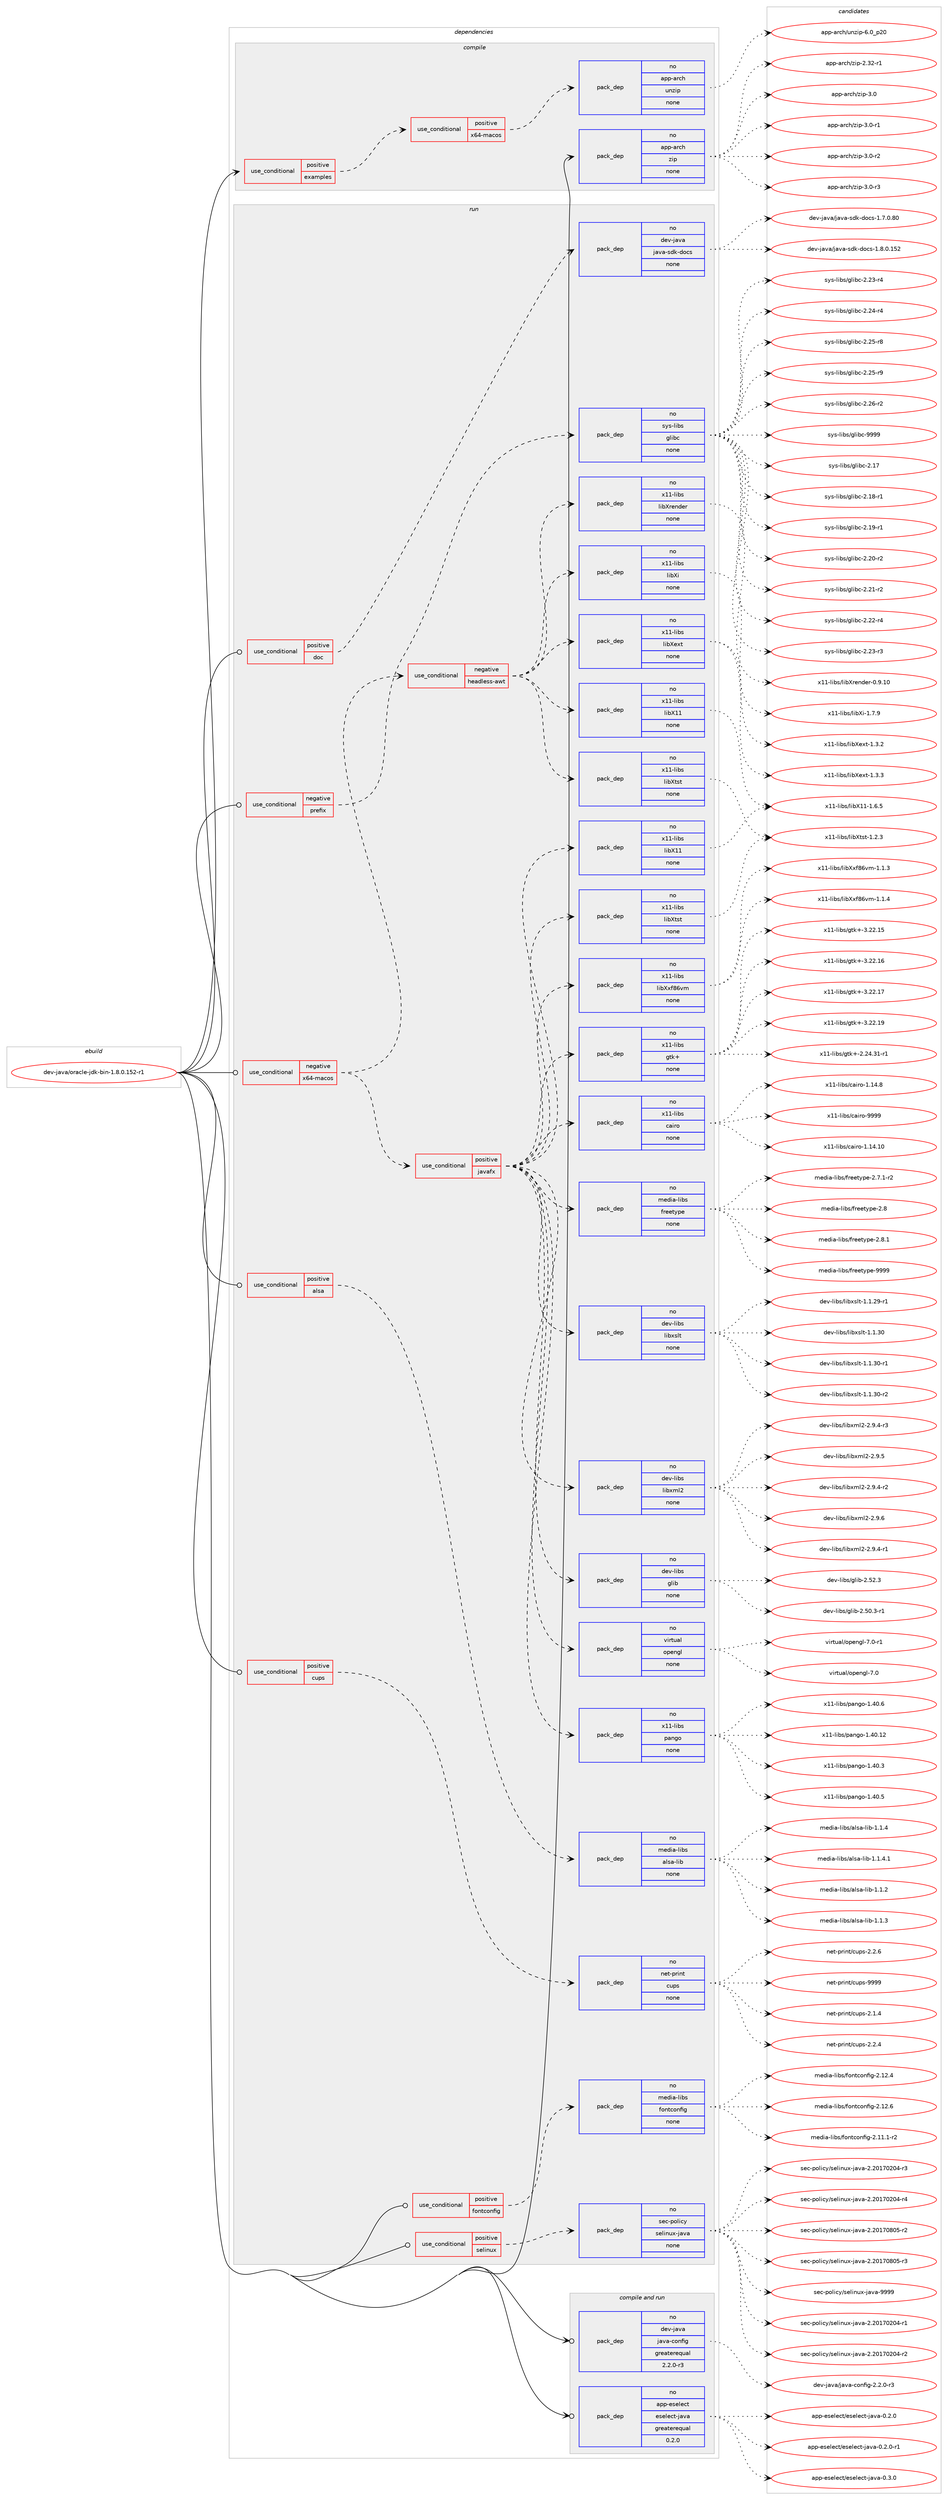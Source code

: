 digraph prolog {

# *************
# Graph options
# *************

newrank=true;
concentrate=true;
compound=true;
graph [rankdir=LR,fontname=Helvetica,fontsize=10,ranksep=1.5];#, ranksep=2.5, nodesep=0.2];
edge  [arrowhead=vee];
node  [fontname=Helvetica,fontsize=10];

# **********
# The ebuild
# **********

subgraph cluster_leftcol {
color=gray;
rank=same;
label=<<i>ebuild</i>>;
id [label="dev-java/oracle-jdk-bin-1.8.0.152-r1", color=red, width=4, href="../dev-java/oracle-jdk-bin-1.8.0.152-r1.svg"];
}

# ****************
# The dependencies
# ****************

subgraph cluster_midcol {
color=gray;
label=<<i>dependencies</i>>;
subgraph cluster_compile {
fillcolor="#eeeeee";
style=filled;
label=<<i>compile</i>>;
subgraph cond22432 {
dependency104055 [label=<<TABLE BORDER="0" CELLBORDER="1" CELLSPACING="0" CELLPADDING="4"><TR><TD ROWSPAN="3" CELLPADDING="10">use_conditional</TD></TR><TR><TD>positive</TD></TR><TR><TD>examples</TD></TR></TABLE>>, shape=none, color=red];
subgraph cond22433 {
dependency104056 [label=<<TABLE BORDER="0" CELLBORDER="1" CELLSPACING="0" CELLPADDING="4"><TR><TD ROWSPAN="3" CELLPADDING="10">use_conditional</TD></TR><TR><TD>positive</TD></TR><TR><TD>x64-macos</TD></TR></TABLE>>, shape=none, color=red];
subgraph pack78591 {
dependency104057 [label=<<TABLE BORDER="0" CELLBORDER="1" CELLSPACING="0" CELLPADDING="4" WIDTH="220"><TR><TD ROWSPAN="6" CELLPADDING="30">pack_dep</TD></TR><TR><TD WIDTH="110">no</TD></TR><TR><TD>app-arch</TD></TR><TR><TD>unzip</TD></TR><TR><TD>none</TD></TR><TR><TD></TD></TR></TABLE>>, shape=none, color=blue];
}
dependency104056:e -> dependency104057:w [weight=20,style="dashed",arrowhead="vee"];
}
dependency104055:e -> dependency104056:w [weight=20,style="dashed",arrowhead="vee"];
}
id:e -> dependency104055:w [weight=20,style="solid",arrowhead="vee"];
subgraph pack78592 {
dependency104058 [label=<<TABLE BORDER="0" CELLBORDER="1" CELLSPACING="0" CELLPADDING="4" WIDTH="220"><TR><TD ROWSPAN="6" CELLPADDING="30">pack_dep</TD></TR><TR><TD WIDTH="110">no</TD></TR><TR><TD>app-arch</TD></TR><TR><TD>zip</TD></TR><TR><TD>none</TD></TR><TR><TD></TD></TR></TABLE>>, shape=none, color=blue];
}
id:e -> dependency104058:w [weight=20,style="solid",arrowhead="vee"];
}
subgraph cluster_compileandrun {
fillcolor="#eeeeee";
style=filled;
label=<<i>compile and run</i>>;
subgraph pack78593 {
dependency104059 [label=<<TABLE BORDER="0" CELLBORDER="1" CELLSPACING="0" CELLPADDING="4" WIDTH="220"><TR><TD ROWSPAN="6" CELLPADDING="30">pack_dep</TD></TR><TR><TD WIDTH="110">no</TD></TR><TR><TD>app-eselect</TD></TR><TR><TD>eselect-java</TD></TR><TR><TD>greaterequal</TD></TR><TR><TD>0.2.0</TD></TR></TABLE>>, shape=none, color=blue];
}
id:e -> dependency104059:w [weight=20,style="solid",arrowhead="odotvee"];
subgraph pack78594 {
dependency104060 [label=<<TABLE BORDER="0" CELLBORDER="1" CELLSPACING="0" CELLPADDING="4" WIDTH="220"><TR><TD ROWSPAN="6" CELLPADDING="30">pack_dep</TD></TR><TR><TD WIDTH="110">no</TD></TR><TR><TD>dev-java</TD></TR><TR><TD>java-config</TD></TR><TR><TD>greaterequal</TD></TR><TR><TD>2.2.0-r3</TD></TR></TABLE>>, shape=none, color=blue];
}
id:e -> dependency104060:w [weight=20,style="solid",arrowhead="odotvee"];
}
subgraph cluster_run {
fillcolor="#eeeeee";
style=filled;
label=<<i>run</i>>;
subgraph cond22434 {
dependency104061 [label=<<TABLE BORDER="0" CELLBORDER="1" CELLSPACING="0" CELLPADDING="4"><TR><TD ROWSPAN="3" CELLPADDING="10">use_conditional</TD></TR><TR><TD>negative</TD></TR><TR><TD>prefix</TD></TR></TABLE>>, shape=none, color=red];
subgraph pack78595 {
dependency104062 [label=<<TABLE BORDER="0" CELLBORDER="1" CELLSPACING="0" CELLPADDING="4" WIDTH="220"><TR><TD ROWSPAN="6" CELLPADDING="30">pack_dep</TD></TR><TR><TD WIDTH="110">no</TD></TR><TR><TD>sys-libs</TD></TR><TR><TD>glibc</TD></TR><TR><TD>none</TD></TR><TR><TD></TD></TR></TABLE>>, shape=none, color=blue];
}
dependency104061:e -> dependency104062:w [weight=20,style="dashed",arrowhead="vee"];
}
id:e -> dependency104061:w [weight=20,style="solid",arrowhead="odot"];
subgraph cond22435 {
dependency104063 [label=<<TABLE BORDER="0" CELLBORDER="1" CELLSPACING="0" CELLPADDING="4"><TR><TD ROWSPAN="3" CELLPADDING="10">use_conditional</TD></TR><TR><TD>negative</TD></TR><TR><TD>x64-macos</TD></TR></TABLE>>, shape=none, color=red];
subgraph cond22436 {
dependency104064 [label=<<TABLE BORDER="0" CELLBORDER="1" CELLSPACING="0" CELLPADDING="4"><TR><TD ROWSPAN="3" CELLPADDING="10">use_conditional</TD></TR><TR><TD>negative</TD></TR><TR><TD>headless-awt</TD></TR></TABLE>>, shape=none, color=red];
subgraph pack78596 {
dependency104065 [label=<<TABLE BORDER="0" CELLBORDER="1" CELLSPACING="0" CELLPADDING="4" WIDTH="220"><TR><TD ROWSPAN="6" CELLPADDING="30">pack_dep</TD></TR><TR><TD WIDTH="110">no</TD></TR><TR><TD>x11-libs</TD></TR><TR><TD>libX11</TD></TR><TR><TD>none</TD></TR><TR><TD></TD></TR></TABLE>>, shape=none, color=blue];
}
dependency104064:e -> dependency104065:w [weight=20,style="dashed",arrowhead="vee"];
subgraph pack78597 {
dependency104066 [label=<<TABLE BORDER="0" CELLBORDER="1" CELLSPACING="0" CELLPADDING="4" WIDTH="220"><TR><TD ROWSPAN="6" CELLPADDING="30">pack_dep</TD></TR><TR><TD WIDTH="110">no</TD></TR><TR><TD>x11-libs</TD></TR><TR><TD>libXext</TD></TR><TR><TD>none</TD></TR><TR><TD></TD></TR></TABLE>>, shape=none, color=blue];
}
dependency104064:e -> dependency104066:w [weight=20,style="dashed",arrowhead="vee"];
subgraph pack78598 {
dependency104067 [label=<<TABLE BORDER="0" CELLBORDER="1" CELLSPACING="0" CELLPADDING="4" WIDTH="220"><TR><TD ROWSPAN="6" CELLPADDING="30">pack_dep</TD></TR><TR><TD WIDTH="110">no</TD></TR><TR><TD>x11-libs</TD></TR><TR><TD>libXi</TD></TR><TR><TD>none</TD></TR><TR><TD></TD></TR></TABLE>>, shape=none, color=blue];
}
dependency104064:e -> dependency104067:w [weight=20,style="dashed",arrowhead="vee"];
subgraph pack78599 {
dependency104068 [label=<<TABLE BORDER="0" CELLBORDER="1" CELLSPACING="0" CELLPADDING="4" WIDTH="220"><TR><TD ROWSPAN="6" CELLPADDING="30">pack_dep</TD></TR><TR><TD WIDTH="110">no</TD></TR><TR><TD>x11-libs</TD></TR><TR><TD>libXrender</TD></TR><TR><TD>none</TD></TR><TR><TD></TD></TR></TABLE>>, shape=none, color=blue];
}
dependency104064:e -> dependency104068:w [weight=20,style="dashed",arrowhead="vee"];
subgraph pack78600 {
dependency104069 [label=<<TABLE BORDER="0" CELLBORDER="1" CELLSPACING="0" CELLPADDING="4" WIDTH="220"><TR><TD ROWSPAN="6" CELLPADDING="30">pack_dep</TD></TR><TR><TD WIDTH="110">no</TD></TR><TR><TD>x11-libs</TD></TR><TR><TD>libXtst</TD></TR><TR><TD>none</TD></TR><TR><TD></TD></TR></TABLE>>, shape=none, color=blue];
}
dependency104064:e -> dependency104069:w [weight=20,style="dashed",arrowhead="vee"];
}
dependency104063:e -> dependency104064:w [weight=20,style="dashed",arrowhead="vee"];
subgraph cond22437 {
dependency104070 [label=<<TABLE BORDER="0" CELLBORDER="1" CELLSPACING="0" CELLPADDING="4"><TR><TD ROWSPAN="3" CELLPADDING="10">use_conditional</TD></TR><TR><TD>positive</TD></TR><TR><TD>javafx</TD></TR></TABLE>>, shape=none, color=red];
subgraph pack78601 {
dependency104071 [label=<<TABLE BORDER="0" CELLBORDER="1" CELLSPACING="0" CELLPADDING="4" WIDTH="220"><TR><TD ROWSPAN="6" CELLPADDING="30">pack_dep</TD></TR><TR><TD WIDTH="110">no</TD></TR><TR><TD>dev-libs</TD></TR><TR><TD>glib</TD></TR><TR><TD>none</TD></TR><TR><TD></TD></TR></TABLE>>, shape=none, color=blue];
}
dependency104070:e -> dependency104071:w [weight=20,style="dashed",arrowhead="vee"];
subgraph pack78602 {
dependency104072 [label=<<TABLE BORDER="0" CELLBORDER="1" CELLSPACING="0" CELLPADDING="4" WIDTH="220"><TR><TD ROWSPAN="6" CELLPADDING="30">pack_dep</TD></TR><TR><TD WIDTH="110">no</TD></TR><TR><TD>dev-libs</TD></TR><TR><TD>libxml2</TD></TR><TR><TD>none</TD></TR><TR><TD></TD></TR></TABLE>>, shape=none, color=blue];
}
dependency104070:e -> dependency104072:w [weight=20,style="dashed",arrowhead="vee"];
subgraph pack78603 {
dependency104073 [label=<<TABLE BORDER="0" CELLBORDER="1" CELLSPACING="0" CELLPADDING="4" WIDTH="220"><TR><TD ROWSPAN="6" CELLPADDING="30">pack_dep</TD></TR><TR><TD WIDTH="110">no</TD></TR><TR><TD>dev-libs</TD></TR><TR><TD>libxslt</TD></TR><TR><TD>none</TD></TR><TR><TD></TD></TR></TABLE>>, shape=none, color=blue];
}
dependency104070:e -> dependency104073:w [weight=20,style="dashed",arrowhead="vee"];
subgraph pack78604 {
dependency104074 [label=<<TABLE BORDER="0" CELLBORDER="1" CELLSPACING="0" CELLPADDING="4" WIDTH="220"><TR><TD ROWSPAN="6" CELLPADDING="30">pack_dep</TD></TR><TR><TD WIDTH="110">no</TD></TR><TR><TD>media-libs</TD></TR><TR><TD>freetype</TD></TR><TR><TD>none</TD></TR><TR><TD></TD></TR></TABLE>>, shape=none, color=blue];
}
dependency104070:e -> dependency104074:w [weight=20,style="dashed",arrowhead="vee"];
subgraph pack78605 {
dependency104075 [label=<<TABLE BORDER="0" CELLBORDER="1" CELLSPACING="0" CELLPADDING="4" WIDTH="220"><TR><TD ROWSPAN="6" CELLPADDING="30">pack_dep</TD></TR><TR><TD WIDTH="110">no</TD></TR><TR><TD>x11-libs</TD></TR><TR><TD>cairo</TD></TR><TR><TD>none</TD></TR><TR><TD></TD></TR></TABLE>>, shape=none, color=blue];
}
dependency104070:e -> dependency104075:w [weight=20,style="dashed",arrowhead="vee"];
subgraph pack78606 {
dependency104076 [label=<<TABLE BORDER="0" CELLBORDER="1" CELLSPACING="0" CELLPADDING="4" WIDTH="220"><TR><TD ROWSPAN="6" CELLPADDING="30">pack_dep</TD></TR><TR><TD WIDTH="110">no</TD></TR><TR><TD>x11-libs</TD></TR><TR><TD>gtk+</TD></TR><TR><TD>none</TD></TR><TR><TD></TD></TR></TABLE>>, shape=none, color=blue];
}
dependency104070:e -> dependency104076:w [weight=20,style="dashed",arrowhead="vee"];
subgraph pack78607 {
dependency104077 [label=<<TABLE BORDER="0" CELLBORDER="1" CELLSPACING="0" CELLPADDING="4" WIDTH="220"><TR><TD ROWSPAN="6" CELLPADDING="30">pack_dep</TD></TR><TR><TD WIDTH="110">no</TD></TR><TR><TD>x11-libs</TD></TR><TR><TD>libX11</TD></TR><TR><TD>none</TD></TR><TR><TD></TD></TR></TABLE>>, shape=none, color=blue];
}
dependency104070:e -> dependency104077:w [weight=20,style="dashed",arrowhead="vee"];
subgraph pack78608 {
dependency104078 [label=<<TABLE BORDER="0" CELLBORDER="1" CELLSPACING="0" CELLPADDING="4" WIDTH="220"><TR><TD ROWSPAN="6" CELLPADDING="30">pack_dep</TD></TR><TR><TD WIDTH="110">no</TD></TR><TR><TD>x11-libs</TD></TR><TR><TD>libXtst</TD></TR><TR><TD>none</TD></TR><TR><TD></TD></TR></TABLE>>, shape=none, color=blue];
}
dependency104070:e -> dependency104078:w [weight=20,style="dashed",arrowhead="vee"];
subgraph pack78609 {
dependency104079 [label=<<TABLE BORDER="0" CELLBORDER="1" CELLSPACING="0" CELLPADDING="4" WIDTH="220"><TR><TD ROWSPAN="6" CELLPADDING="30">pack_dep</TD></TR><TR><TD WIDTH="110">no</TD></TR><TR><TD>x11-libs</TD></TR><TR><TD>libXxf86vm</TD></TR><TR><TD>none</TD></TR><TR><TD></TD></TR></TABLE>>, shape=none, color=blue];
}
dependency104070:e -> dependency104079:w [weight=20,style="dashed",arrowhead="vee"];
subgraph pack78610 {
dependency104080 [label=<<TABLE BORDER="0" CELLBORDER="1" CELLSPACING="0" CELLPADDING="4" WIDTH="220"><TR><TD ROWSPAN="6" CELLPADDING="30">pack_dep</TD></TR><TR><TD WIDTH="110">no</TD></TR><TR><TD>x11-libs</TD></TR><TR><TD>pango</TD></TR><TR><TD>none</TD></TR><TR><TD></TD></TR></TABLE>>, shape=none, color=blue];
}
dependency104070:e -> dependency104080:w [weight=20,style="dashed",arrowhead="vee"];
subgraph pack78611 {
dependency104081 [label=<<TABLE BORDER="0" CELLBORDER="1" CELLSPACING="0" CELLPADDING="4" WIDTH="220"><TR><TD ROWSPAN="6" CELLPADDING="30">pack_dep</TD></TR><TR><TD WIDTH="110">no</TD></TR><TR><TD>virtual</TD></TR><TR><TD>opengl</TD></TR><TR><TD>none</TD></TR><TR><TD></TD></TR></TABLE>>, shape=none, color=blue];
}
dependency104070:e -> dependency104081:w [weight=20,style="dashed",arrowhead="vee"];
}
dependency104063:e -> dependency104070:w [weight=20,style="dashed",arrowhead="vee"];
}
id:e -> dependency104063:w [weight=20,style="solid",arrowhead="odot"];
subgraph cond22438 {
dependency104082 [label=<<TABLE BORDER="0" CELLBORDER="1" CELLSPACING="0" CELLPADDING="4"><TR><TD ROWSPAN="3" CELLPADDING="10">use_conditional</TD></TR><TR><TD>positive</TD></TR><TR><TD>alsa</TD></TR></TABLE>>, shape=none, color=red];
subgraph pack78612 {
dependency104083 [label=<<TABLE BORDER="0" CELLBORDER="1" CELLSPACING="0" CELLPADDING="4" WIDTH="220"><TR><TD ROWSPAN="6" CELLPADDING="30">pack_dep</TD></TR><TR><TD WIDTH="110">no</TD></TR><TR><TD>media-libs</TD></TR><TR><TD>alsa-lib</TD></TR><TR><TD>none</TD></TR><TR><TD></TD></TR></TABLE>>, shape=none, color=blue];
}
dependency104082:e -> dependency104083:w [weight=20,style="dashed",arrowhead="vee"];
}
id:e -> dependency104082:w [weight=20,style="solid",arrowhead="odot"];
subgraph cond22439 {
dependency104084 [label=<<TABLE BORDER="0" CELLBORDER="1" CELLSPACING="0" CELLPADDING="4"><TR><TD ROWSPAN="3" CELLPADDING="10">use_conditional</TD></TR><TR><TD>positive</TD></TR><TR><TD>cups</TD></TR></TABLE>>, shape=none, color=red];
subgraph pack78613 {
dependency104085 [label=<<TABLE BORDER="0" CELLBORDER="1" CELLSPACING="0" CELLPADDING="4" WIDTH="220"><TR><TD ROWSPAN="6" CELLPADDING="30">pack_dep</TD></TR><TR><TD WIDTH="110">no</TD></TR><TR><TD>net-print</TD></TR><TR><TD>cups</TD></TR><TR><TD>none</TD></TR><TR><TD></TD></TR></TABLE>>, shape=none, color=blue];
}
dependency104084:e -> dependency104085:w [weight=20,style="dashed",arrowhead="vee"];
}
id:e -> dependency104084:w [weight=20,style="solid",arrowhead="odot"];
subgraph cond22440 {
dependency104086 [label=<<TABLE BORDER="0" CELLBORDER="1" CELLSPACING="0" CELLPADDING="4"><TR><TD ROWSPAN="3" CELLPADDING="10">use_conditional</TD></TR><TR><TD>positive</TD></TR><TR><TD>doc</TD></TR></TABLE>>, shape=none, color=red];
subgraph pack78614 {
dependency104087 [label=<<TABLE BORDER="0" CELLBORDER="1" CELLSPACING="0" CELLPADDING="4" WIDTH="220"><TR><TD ROWSPAN="6" CELLPADDING="30">pack_dep</TD></TR><TR><TD WIDTH="110">no</TD></TR><TR><TD>dev-java</TD></TR><TR><TD>java-sdk-docs</TD></TR><TR><TD>none</TD></TR><TR><TD></TD></TR></TABLE>>, shape=none, color=blue];
}
dependency104086:e -> dependency104087:w [weight=20,style="dashed",arrowhead="vee"];
}
id:e -> dependency104086:w [weight=20,style="solid",arrowhead="odot"];
subgraph cond22441 {
dependency104088 [label=<<TABLE BORDER="0" CELLBORDER="1" CELLSPACING="0" CELLPADDING="4"><TR><TD ROWSPAN="3" CELLPADDING="10">use_conditional</TD></TR><TR><TD>positive</TD></TR><TR><TD>fontconfig</TD></TR></TABLE>>, shape=none, color=red];
subgraph pack78615 {
dependency104089 [label=<<TABLE BORDER="0" CELLBORDER="1" CELLSPACING="0" CELLPADDING="4" WIDTH="220"><TR><TD ROWSPAN="6" CELLPADDING="30">pack_dep</TD></TR><TR><TD WIDTH="110">no</TD></TR><TR><TD>media-libs</TD></TR><TR><TD>fontconfig</TD></TR><TR><TD>none</TD></TR><TR><TD></TD></TR></TABLE>>, shape=none, color=blue];
}
dependency104088:e -> dependency104089:w [weight=20,style="dashed",arrowhead="vee"];
}
id:e -> dependency104088:w [weight=20,style="solid",arrowhead="odot"];
subgraph cond22442 {
dependency104090 [label=<<TABLE BORDER="0" CELLBORDER="1" CELLSPACING="0" CELLPADDING="4"><TR><TD ROWSPAN="3" CELLPADDING="10">use_conditional</TD></TR><TR><TD>positive</TD></TR><TR><TD>selinux</TD></TR></TABLE>>, shape=none, color=red];
subgraph pack78616 {
dependency104091 [label=<<TABLE BORDER="0" CELLBORDER="1" CELLSPACING="0" CELLPADDING="4" WIDTH="220"><TR><TD ROWSPAN="6" CELLPADDING="30">pack_dep</TD></TR><TR><TD WIDTH="110">no</TD></TR><TR><TD>sec-policy</TD></TR><TR><TD>selinux-java</TD></TR><TR><TD>none</TD></TR><TR><TD></TD></TR></TABLE>>, shape=none, color=blue];
}
dependency104090:e -> dependency104091:w [weight=20,style="dashed",arrowhead="vee"];
}
id:e -> dependency104090:w [weight=20,style="solid",arrowhead="odot"];
}
}

# **************
# The candidates
# **************

subgraph cluster_choices {
rank=same;
color=gray;
label=<<i>candidates</i>>;

subgraph choice78591 {
color=black;
nodesep=1;
choice971121124597114991044711711012210511245544648951125048 [label="app-arch/unzip-6.0_p20", color=red, width=4,href="../app-arch/unzip-6.0_p20.svg"];
dependency104057:e -> choice971121124597114991044711711012210511245544648951125048:w [style=dotted,weight="100"];
}
subgraph choice78592 {
color=black;
nodesep=1;
choice971121124597114991044712210511245504651504511449 [label="app-arch/zip-2.32-r1", color=red, width=4,href="../app-arch/zip-2.32-r1.svg"];
choice971121124597114991044712210511245514648 [label="app-arch/zip-3.0", color=red, width=4,href="../app-arch/zip-3.0.svg"];
choice9711211245971149910447122105112455146484511449 [label="app-arch/zip-3.0-r1", color=red, width=4,href="../app-arch/zip-3.0-r1.svg"];
choice9711211245971149910447122105112455146484511450 [label="app-arch/zip-3.0-r2", color=red, width=4,href="../app-arch/zip-3.0-r2.svg"];
choice9711211245971149910447122105112455146484511451 [label="app-arch/zip-3.0-r3", color=red, width=4,href="../app-arch/zip-3.0-r3.svg"];
dependency104058:e -> choice971121124597114991044712210511245504651504511449:w [style=dotted,weight="100"];
dependency104058:e -> choice971121124597114991044712210511245514648:w [style=dotted,weight="100"];
dependency104058:e -> choice9711211245971149910447122105112455146484511449:w [style=dotted,weight="100"];
dependency104058:e -> choice9711211245971149910447122105112455146484511450:w [style=dotted,weight="100"];
dependency104058:e -> choice9711211245971149910447122105112455146484511451:w [style=dotted,weight="100"];
}
subgraph choice78593 {
color=black;
nodesep=1;
choice9711211245101115101108101991164710111510110810199116451069711897454846504648 [label="app-eselect/eselect-java-0.2.0", color=red, width=4,href="../app-eselect/eselect-java-0.2.0.svg"];
choice97112112451011151011081019911647101115101108101991164510697118974548465046484511449 [label="app-eselect/eselect-java-0.2.0-r1", color=red, width=4,href="../app-eselect/eselect-java-0.2.0-r1.svg"];
choice9711211245101115101108101991164710111510110810199116451069711897454846514648 [label="app-eselect/eselect-java-0.3.0", color=red, width=4,href="../app-eselect/eselect-java-0.3.0.svg"];
dependency104059:e -> choice9711211245101115101108101991164710111510110810199116451069711897454846504648:w [style=dotted,weight="100"];
dependency104059:e -> choice97112112451011151011081019911647101115101108101991164510697118974548465046484511449:w [style=dotted,weight="100"];
dependency104059:e -> choice9711211245101115101108101991164710111510110810199116451069711897454846514648:w [style=dotted,weight="100"];
}
subgraph choice78594 {
color=black;
nodesep=1;
choice10010111845106971189747106971189745991111101021051034550465046484511451 [label="dev-java/java-config-2.2.0-r3", color=red, width=4,href="../dev-java/java-config-2.2.0-r3.svg"];
dependency104060:e -> choice10010111845106971189747106971189745991111101021051034550465046484511451:w [style=dotted,weight="100"];
}
subgraph choice78595 {
color=black;
nodesep=1;
choice11512111545108105981154710310810598994550464955 [label="sys-libs/glibc-2.17", color=red, width=4,href="../sys-libs/glibc-2.17.svg"];
choice115121115451081059811547103108105989945504649564511449 [label="sys-libs/glibc-2.18-r1", color=red, width=4,href="../sys-libs/glibc-2.18-r1.svg"];
choice115121115451081059811547103108105989945504649574511449 [label="sys-libs/glibc-2.19-r1", color=red, width=4,href="../sys-libs/glibc-2.19-r1.svg"];
choice115121115451081059811547103108105989945504650484511450 [label="sys-libs/glibc-2.20-r2", color=red, width=4,href="../sys-libs/glibc-2.20-r2.svg"];
choice115121115451081059811547103108105989945504650494511450 [label="sys-libs/glibc-2.21-r2", color=red, width=4,href="../sys-libs/glibc-2.21-r2.svg"];
choice115121115451081059811547103108105989945504650504511452 [label="sys-libs/glibc-2.22-r4", color=red, width=4,href="../sys-libs/glibc-2.22-r4.svg"];
choice115121115451081059811547103108105989945504650514511451 [label="sys-libs/glibc-2.23-r3", color=red, width=4,href="../sys-libs/glibc-2.23-r3.svg"];
choice115121115451081059811547103108105989945504650514511452 [label="sys-libs/glibc-2.23-r4", color=red, width=4,href="../sys-libs/glibc-2.23-r4.svg"];
choice115121115451081059811547103108105989945504650524511452 [label="sys-libs/glibc-2.24-r4", color=red, width=4,href="../sys-libs/glibc-2.24-r4.svg"];
choice115121115451081059811547103108105989945504650534511456 [label="sys-libs/glibc-2.25-r8", color=red, width=4,href="../sys-libs/glibc-2.25-r8.svg"];
choice115121115451081059811547103108105989945504650534511457 [label="sys-libs/glibc-2.25-r9", color=red, width=4,href="../sys-libs/glibc-2.25-r9.svg"];
choice115121115451081059811547103108105989945504650544511450 [label="sys-libs/glibc-2.26-r2", color=red, width=4,href="../sys-libs/glibc-2.26-r2.svg"];
choice11512111545108105981154710310810598994557575757 [label="sys-libs/glibc-9999", color=red, width=4,href="../sys-libs/glibc-9999.svg"];
dependency104062:e -> choice11512111545108105981154710310810598994550464955:w [style=dotted,weight="100"];
dependency104062:e -> choice115121115451081059811547103108105989945504649564511449:w [style=dotted,weight="100"];
dependency104062:e -> choice115121115451081059811547103108105989945504649574511449:w [style=dotted,weight="100"];
dependency104062:e -> choice115121115451081059811547103108105989945504650484511450:w [style=dotted,weight="100"];
dependency104062:e -> choice115121115451081059811547103108105989945504650494511450:w [style=dotted,weight="100"];
dependency104062:e -> choice115121115451081059811547103108105989945504650504511452:w [style=dotted,weight="100"];
dependency104062:e -> choice115121115451081059811547103108105989945504650514511451:w [style=dotted,weight="100"];
dependency104062:e -> choice115121115451081059811547103108105989945504650514511452:w [style=dotted,weight="100"];
dependency104062:e -> choice115121115451081059811547103108105989945504650524511452:w [style=dotted,weight="100"];
dependency104062:e -> choice115121115451081059811547103108105989945504650534511456:w [style=dotted,weight="100"];
dependency104062:e -> choice115121115451081059811547103108105989945504650534511457:w [style=dotted,weight="100"];
dependency104062:e -> choice115121115451081059811547103108105989945504650544511450:w [style=dotted,weight="100"];
dependency104062:e -> choice11512111545108105981154710310810598994557575757:w [style=dotted,weight="100"];
}
subgraph choice78596 {
color=black;
nodesep=1;
choice120494945108105981154710810598884949454946544653 [label="x11-libs/libX11-1.6.5", color=red, width=4,href="../x11-libs/libX11-1.6.5.svg"];
dependency104065:e -> choice120494945108105981154710810598884949454946544653:w [style=dotted,weight="100"];
}
subgraph choice78597 {
color=black;
nodesep=1;
choice12049494510810598115471081059888101120116454946514650 [label="x11-libs/libXext-1.3.2", color=red, width=4,href="../x11-libs/libXext-1.3.2.svg"];
choice12049494510810598115471081059888101120116454946514651 [label="x11-libs/libXext-1.3.3", color=red, width=4,href="../x11-libs/libXext-1.3.3.svg"];
dependency104066:e -> choice12049494510810598115471081059888101120116454946514650:w [style=dotted,weight="100"];
dependency104066:e -> choice12049494510810598115471081059888101120116454946514651:w [style=dotted,weight="100"];
}
subgraph choice78598 {
color=black;
nodesep=1;
choice12049494510810598115471081059888105454946554657 [label="x11-libs/libXi-1.7.9", color=red, width=4,href="../x11-libs/libXi-1.7.9.svg"];
dependency104067:e -> choice12049494510810598115471081059888105454946554657:w [style=dotted,weight="100"];
}
subgraph choice78599 {
color=black;
nodesep=1;
choice1204949451081059811547108105988811410111010010111445484657464948 [label="x11-libs/libXrender-0.9.10", color=red, width=4,href="../x11-libs/libXrender-0.9.10.svg"];
dependency104068:e -> choice1204949451081059811547108105988811410111010010111445484657464948:w [style=dotted,weight="100"];
}
subgraph choice78600 {
color=black;
nodesep=1;
choice12049494510810598115471081059888116115116454946504651 [label="x11-libs/libXtst-1.2.3", color=red, width=4,href="../x11-libs/libXtst-1.2.3.svg"];
dependency104069:e -> choice12049494510810598115471081059888116115116454946504651:w [style=dotted,weight="100"];
}
subgraph choice78601 {
color=black;
nodesep=1;
choice10010111845108105981154710310810598455046534846514511449 [label="dev-libs/glib-2.50.3-r1", color=red, width=4,href="../dev-libs/glib-2.50.3-r1.svg"];
choice1001011184510810598115471031081059845504653504651 [label="dev-libs/glib-2.52.3", color=red, width=4,href="../dev-libs/glib-2.52.3.svg"];
dependency104071:e -> choice10010111845108105981154710310810598455046534846514511449:w [style=dotted,weight="100"];
dependency104071:e -> choice1001011184510810598115471031081059845504653504651:w [style=dotted,weight="100"];
}
subgraph choice78602 {
color=black;
nodesep=1;
choice10010111845108105981154710810598120109108504550465746524511449 [label="dev-libs/libxml2-2.9.4-r1", color=red, width=4,href="../dev-libs/libxml2-2.9.4-r1.svg"];
choice10010111845108105981154710810598120109108504550465746524511450 [label="dev-libs/libxml2-2.9.4-r2", color=red, width=4,href="../dev-libs/libxml2-2.9.4-r2.svg"];
choice10010111845108105981154710810598120109108504550465746524511451 [label="dev-libs/libxml2-2.9.4-r3", color=red, width=4,href="../dev-libs/libxml2-2.9.4-r3.svg"];
choice1001011184510810598115471081059812010910850455046574653 [label="dev-libs/libxml2-2.9.5", color=red, width=4,href="../dev-libs/libxml2-2.9.5.svg"];
choice1001011184510810598115471081059812010910850455046574654 [label="dev-libs/libxml2-2.9.6", color=red, width=4,href="../dev-libs/libxml2-2.9.6.svg"];
dependency104072:e -> choice10010111845108105981154710810598120109108504550465746524511449:w [style=dotted,weight="100"];
dependency104072:e -> choice10010111845108105981154710810598120109108504550465746524511450:w [style=dotted,weight="100"];
dependency104072:e -> choice10010111845108105981154710810598120109108504550465746524511451:w [style=dotted,weight="100"];
dependency104072:e -> choice1001011184510810598115471081059812010910850455046574653:w [style=dotted,weight="100"];
dependency104072:e -> choice1001011184510810598115471081059812010910850455046574654:w [style=dotted,weight="100"];
}
subgraph choice78603 {
color=black;
nodesep=1;
choice10010111845108105981154710810598120115108116454946494650574511449 [label="dev-libs/libxslt-1.1.29-r1", color=red, width=4,href="../dev-libs/libxslt-1.1.29-r1.svg"];
choice1001011184510810598115471081059812011510811645494649465148 [label="dev-libs/libxslt-1.1.30", color=red, width=4,href="../dev-libs/libxslt-1.1.30.svg"];
choice10010111845108105981154710810598120115108116454946494651484511449 [label="dev-libs/libxslt-1.1.30-r1", color=red, width=4,href="../dev-libs/libxslt-1.1.30-r1.svg"];
choice10010111845108105981154710810598120115108116454946494651484511450 [label="dev-libs/libxslt-1.1.30-r2", color=red, width=4,href="../dev-libs/libxslt-1.1.30-r2.svg"];
dependency104073:e -> choice10010111845108105981154710810598120115108116454946494650574511449:w [style=dotted,weight="100"];
dependency104073:e -> choice1001011184510810598115471081059812011510811645494649465148:w [style=dotted,weight="100"];
dependency104073:e -> choice10010111845108105981154710810598120115108116454946494651484511449:w [style=dotted,weight="100"];
dependency104073:e -> choice10010111845108105981154710810598120115108116454946494651484511450:w [style=dotted,weight="100"];
}
subgraph choice78604 {
color=black;
nodesep=1;
choice109101100105974510810598115471021141011011161211121014550465546494511450 [label="media-libs/freetype-2.7.1-r2", color=red, width=4,href="../media-libs/freetype-2.7.1-r2.svg"];
choice1091011001059745108105981154710211410110111612111210145504656 [label="media-libs/freetype-2.8", color=red, width=4,href="../media-libs/freetype-2.8.svg"];
choice10910110010597451081059811547102114101101116121112101455046564649 [label="media-libs/freetype-2.8.1", color=red, width=4,href="../media-libs/freetype-2.8.1.svg"];
choice109101100105974510810598115471021141011011161211121014557575757 [label="media-libs/freetype-9999", color=red, width=4,href="../media-libs/freetype-9999.svg"];
dependency104074:e -> choice109101100105974510810598115471021141011011161211121014550465546494511450:w [style=dotted,weight="100"];
dependency104074:e -> choice1091011001059745108105981154710211410110111612111210145504656:w [style=dotted,weight="100"];
dependency104074:e -> choice10910110010597451081059811547102114101101116121112101455046564649:w [style=dotted,weight="100"];
dependency104074:e -> choice109101100105974510810598115471021141011011161211121014557575757:w [style=dotted,weight="100"];
}
subgraph choice78605 {
color=black;
nodesep=1;
choice120494945108105981154799971051141114549464952464948 [label="x11-libs/cairo-1.14.10", color=red, width=4,href="../x11-libs/cairo-1.14.10.svg"];
choice1204949451081059811547999710511411145494649524656 [label="x11-libs/cairo-1.14.8", color=red, width=4,href="../x11-libs/cairo-1.14.8.svg"];
choice120494945108105981154799971051141114557575757 [label="x11-libs/cairo-9999", color=red, width=4,href="../x11-libs/cairo-9999.svg"];
dependency104075:e -> choice120494945108105981154799971051141114549464952464948:w [style=dotted,weight="100"];
dependency104075:e -> choice1204949451081059811547999710511411145494649524656:w [style=dotted,weight="100"];
dependency104075:e -> choice120494945108105981154799971051141114557575757:w [style=dotted,weight="100"];
}
subgraph choice78606 {
color=black;
nodesep=1;
choice12049494510810598115471031161074345504650524651494511449 [label="x11-libs/gtk+-2.24.31-r1", color=red, width=4,href="../x11-libs/gtk+-2.24.31-r1.svg"];
choice1204949451081059811547103116107434551465050464953 [label="x11-libs/gtk+-3.22.15", color=red, width=4,href="../x11-libs/gtk+-3.22.15.svg"];
choice1204949451081059811547103116107434551465050464954 [label="x11-libs/gtk+-3.22.16", color=red, width=4,href="../x11-libs/gtk+-3.22.16.svg"];
choice1204949451081059811547103116107434551465050464955 [label="x11-libs/gtk+-3.22.17", color=red, width=4,href="../x11-libs/gtk+-3.22.17.svg"];
choice1204949451081059811547103116107434551465050464957 [label="x11-libs/gtk+-3.22.19", color=red, width=4,href="../x11-libs/gtk+-3.22.19.svg"];
dependency104076:e -> choice12049494510810598115471031161074345504650524651494511449:w [style=dotted,weight="100"];
dependency104076:e -> choice1204949451081059811547103116107434551465050464953:w [style=dotted,weight="100"];
dependency104076:e -> choice1204949451081059811547103116107434551465050464954:w [style=dotted,weight="100"];
dependency104076:e -> choice1204949451081059811547103116107434551465050464955:w [style=dotted,weight="100"];
dependency104076:e -> choice1204949451081059811547103116107434551465050464957:w [style=dotted,weight="100"];
}
subgraph choice78607 {
color=black;
nodesep=1;
choice120494945108105981154710810598884949454946544653 [label="x11-libs/libX11-1.6.5", color=red, width=4,href="../x11-libs/libX11-1.6.5.svg"];
dependency104077:e -> choice120494945108105981154710810598884949454946544653:w [style=dotted,weight="100"];
}
subgraph choice78608 {
color=black;
nodesep=1;
choice12049494510810598115471081059888116115116454946504651 [label="x11-libs/libXtst-1.2.3", color=red, width=4,href="../x11-libs/libXtst-1.2.3.svg"];
dependency104078:e -> choice12049494510810598115471081059888116115116454946504651:w [style=dotted,weight="100"];
}
subgraph choice78609 {
color=black;
nodesep=1;
choice120494945108105981154710810598881201025654118109454946494651 [label="x11-libs/libXxf86vm-1.1.3", color=red, width=4,href="../x11-libs/libXxf86vm-1.1.3.svg"];
choice120494945108105981154710810598881201025654118109454946494652 [label="x11-libs/libXxf86vm-1.1.4", color=red, width=4,href="../x11-libs/libXxf86vm-1.1.4.svg"];
dependency104079:e -> choice120494945108105981154710810598881201025654118109454946494651:w [style=dotted,weight="100"];
dependency104079:e -> choice120494945108105981154710810598881201025654118109454946494652:w [style=dotted,weight="100"];
}
subgraph choice78610 {
color=black;
nodesep=1;
choice1204949451081059811547112971101031114549465248464950 [label="x11-libs/pango-1.40.12", color=red, width=4,href="../x11-libs/pango-1.40.12.svg"];
choice12049494510810598115471129711010311145494652484651 [label="x11-libs/pango-1.40.3", color=red, width=4,href="../x11-libs/pango-1.40.3.svg"];
choice12049494510810598115471129711010311145494652484653 [label="x11-libs/pango-1.40.5", color=red, width=4,href="../x11-libs/pango-1.40.5.svg"];
choice12049494510810598115471129711010311145494652484654 [label="x11-libs/pango-1.40.6", color=red, width=4,href="../x11-libs/pango-1.40.6.svg"];
dependency104080:e -> choice1204949451081059811547112971101031114549465248464950:w [style=dotted,weight="100"];
dependency104080:e -> choice12049494510810598115471129711010311145494652484651:w [style=dotted,weight="100"];
dependency104080:e -> choice12049494510810598115471129711010311145494652484653:w [style=dotted,weight="100"];
dependency104080:e -> choice12049494510810598115471129711010311145494652484654:w [style=dotted,weight="100"];
}
subgraph choice78611 {
color=black;
nodesep=1;
choice118105114116117971084711111210111010310845554648 [label="virtual/opengl-7.0", color=red, width=4,href="../virtual/opengl-7.0.svg"];
choice1181051141161179710847111112101110103108455546484511449 [label="virtual/opengl-7.0-r1", color=red, width=4,href="../virtual/opengl-7.0-r1.svg"];
dependency104081:e -> choice118105114116117971084711111210111010310845554648:w [style=dotted,weight="100"];
dependency104081:e -> choice1181051141161179710847111112101110103108455546484511449:w [style=dotted,weight="100"];
}
subgraph choice78612 {
color=black;
nodesep=1;
choice1091011001059745108105981154797108115974510810598454946494650 [label="media-libs/alsa-lib-1.1.2", color=red, width=4,href="../media-libs/alsa-lib-1.1.2.svg"];
choice1091011001059745108105981154797108115974510810598454946494651 [label="media-libs/alsa-lib-1.1.3", color=red, width=4,href="../media-libs/alsa-lib-1.1.3.svg"];
choice1091011001059745108105981154797108115974510810598454946494652 [label="media-libs/alsa-lib-1.1.4", color=red, width=4,href="../media-libs/alsa-lib-1.1.4.svg"];
choice10910110010597451081059811547971081159745108105984549464946524649 [label="media-libs/alsa-lib-1.1.4.1", color=red, width=4,href="../media-libs/alsa-lib-1.1.4.1.svg"];
dependency104083:e -> choice1091011001059745108105981154797108115974510810598454946494650:w [style=dotted,weight="100"];
dependency104083:e -> choice1091011001059745108105981154797108115974510810598454946494651:w [style=dotted,weight="100"];
dependency104083:e -> choice1091011001059745108105981154797108115974510810598454946494652:w [style=dotted,weight="100"];
dependency104083:e -> choice10910110010597451081059811547971081159745108105984549464946524649:w [style=dotted,weight="100"];
}
subgraph choice78613 {
color=black;
nodesep=1;
choice110101116451121141051101164799117112115455046494652 [label="net-print/cups-2.1.4", color=red, width=4,href="../net-print/cups-2.1.4.svg"];
choice110101116451121141051101164799117112115455046504652 [label="net-print/cups-2.2.4", color=red, width=4,href="../net-print/cups-2.2.4.svg"];
choice110101116451121141051101164799117112115455046504654 [label="net-print/cups-2.2.6", color=red, width=4,href="../net-print/cups-2.2.6.svg"];
choice1101011164511211410511011647991171121154557575757 [label="net-print/cups-9999", color=red, width=4,href="../net-print/cups-9999.svg"];
dependency104085:e -> choice110101116451121141051101164799117112115455046494652:w [style=dotted,weight="100"];
dependency104085:e -> choice110101116451121141051101164799117112115455046504652:w [style=dotted,weight="100"];
dependency104085:e -> choice110101116451121141051101164799117112115455046504654:w [style=dotted,weight="100"];
dependency104085:e -> choice1101011164511211410511011647991171121154557575757:w [style=dotted,weight="100"];
}
subgraph choice78614 {
color=black;
nodesep=1;
choice100101118451069711897471069711897451151001074510011199115454946554648465648 [label="dev-java/java-sdk-docs-1.7.0.80", color=red, width=4,href="../dev-java/java-sdk-docs-1.7.0.80.svg"];
choice10010111845106971189747106971189745115100107451001119911545494656464846495350 [label="dev-java/java-sdk-docs-1.8.0.152", color=red, width=4,href="../dev-java/java-sdk-docs-1.8.0.152.svg"];
dependency104087:e -> choice100101118451069711897471069711897451151001074510011199115454946554648465648:w [style=dotted,weight="100"];
dependency104087:e -> choice10010111845106971189747106971189745115100107451001119911545494656464846495350:w [style=dotted,weight="100"];
}
subgraph choice78615 {
color=black;
nodesep=1;
choice1091011001059745108105981154710211111011699111110102105103455046494946494511450 [label="media-libs/fontconfig-2.11.1-r2", color=red, width=4,href="../media-libs/fontconfig-2.11.1-r2.svg"];
choice109101100105974510810598115471021111101169911111010210510345504649504652 [label="media-libs/fontconfig-2.12.4", color=red, width=4,href="../media-libs/fontconfig-2.12.4.svg"];
choice109101100105974510810598115471021111101169911111010210510345504649504654 [label="media-libs/fontconfig-2.12.6", color=red, width=4,href="../media-libs/fontconfig-2.12.6.svg"];
dependency104089:e -> choice1091011001059745108105981154710211111011699111110102105103455046494946494511450:w [style=dotted,weight="100"];
dependency104089:e -> choice109101100105974510810598115471021111101169911111010210510345504649504652:w [style=dotted,weight="100"];
dependency104089:e -> choice109101100105974510810598115471021111101169911111010210510345504649504654:w [style=dotted,weight="100"];
}
subgraph choice78616 {
color=black;
nodesep=1;
choice1151019945112111108105991214711510110810511011712045106971189745504650484955485048524511449 [label="sec-policy/selinux-java-2.20170204-r1", color=red, width=4,href="../sec-policy/selinux-java-2.20170204-r1.svg"];
choice1151019945112111108105991214711510110810511011712045106971189745504650484955485048524511450 [label="sec-policy/selinux-java-2.20170204-r2", color=red, width=4,href="../sec-policy/selinux-java-2.20170204-r2.svg"];
choice1151019945112111108105991214711510110810511011712045106971189745504650484955485048524511451 [label="sec-policy/selinux-java-2.20170204-r3", color=red, width=4,href="../sec-policy/selinux-java-2.20170204-r3.svg"];
choice1151019945112111108105991214711510110810511011712045106971189745504650484955485048524511452 [label="sec-policy/selinux-java-2.20170204-r4", color=red, width=4,href="../sec-policy/selinux-java-2.20170204-r4.svg"];
choice1151019945112111108105991214711510110810511011712045106971189745504650484955485648534511450 [label="sec-policy/selinux-java-2.20170805-r2", color=red, width=4,href="../sec-policy/selinux-java-2.20170805-r2.svg"];
choice1151019945112111108105991214711510110810511011712045106971189745504650484955485648534511451 [label="sec-policy/selinux-java-2.20170805-r3", color=red, width=4,href="../sec-policy/selinux-java-2.20170805-r3.svg"];
choice115101994511211110810599121471151011081051101171204510697118974557575757 [label="sec-policy/selinux-java-9999", color=red, width=4,href="../sec-policy/selinux-java-9999.svg"];
dependency104091:e -> choice1151019945112111108105991214711510110810511011712045106971189745504650484955485048524511449:w [style=dotted,weight="100"];
dependency104091:e -> choice1151019945112111108105991214711510110810511011712045106971189745504650484955485048524511450:w [style=dotted,weight="100"];
dependency104091:e -> choice1151019945112111108105991214711510110810511011712045106971189745504650484955485048524511451:w [style=dotted,weight="100"];
dependency104091:e -> choice1151019945112111108105991214711510110810511011712045106971189745504650484955485048524511452:w [style=dotted,weight="100"];
dependency104091:e -> choice1151019945112111108105991214711510110810511011712045106971189745504650484955485648534511450:w [style=dotted,weight="100"];
dependency104091:e -> choice1151019945112111108105991214711510110810511011712045106971189745504650484955485648534511451:w [style=dotted,weight="100"];
dependency104091:e -> choice115101994511211110810599121471151011081051101171204510697118974557575757:w [style=dotted,weight="100"];
}
}

}
